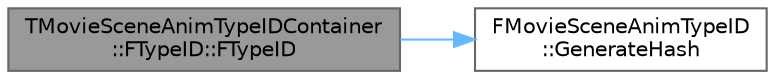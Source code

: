 digraph "TMovieSceneAnimTypeIDContainer::FTypeID::FTypeID"
{
 // INTERACTIVE_SVG=YES
 // LATEX_PDF_SIZE
  bgcolor="transparent";
  edge [fontname=Helvetica,fontsize=10,labelfontname=Helvetica,labelfontsize=10];
  node [fontname=Helvetica,fontsize=10,shape=box,height=0.2,width=0.4];
  rankdir="LR";
  Node1 [id="Node000001",label="TMovieSceneAnimTypeIDContainer\l::FTypeID::FTypeID",height=0.2,width=0.4,color="gray40", fillcolor="grey60", style="filled", fontcolor="black",tooltip=" "];
  Node1 -> Node2 [id="edge1_Node000001_Node000002",color="steelblue1",style="solid",tooltip=" "];
  Node2 [id="Node000002",label="FMovieSceneAnimTypeID\l::GenerateHash",height=0.2,width=0.4,color="grey40", fillcolor="white", style="filled",URL="$d1/d4b/structFMovieSceneAnimTypeID.html#aeba97c8a7246bcf7310eca01cfbaad9c",tooltip="Generate a hash from the specified static ptr."];
}
